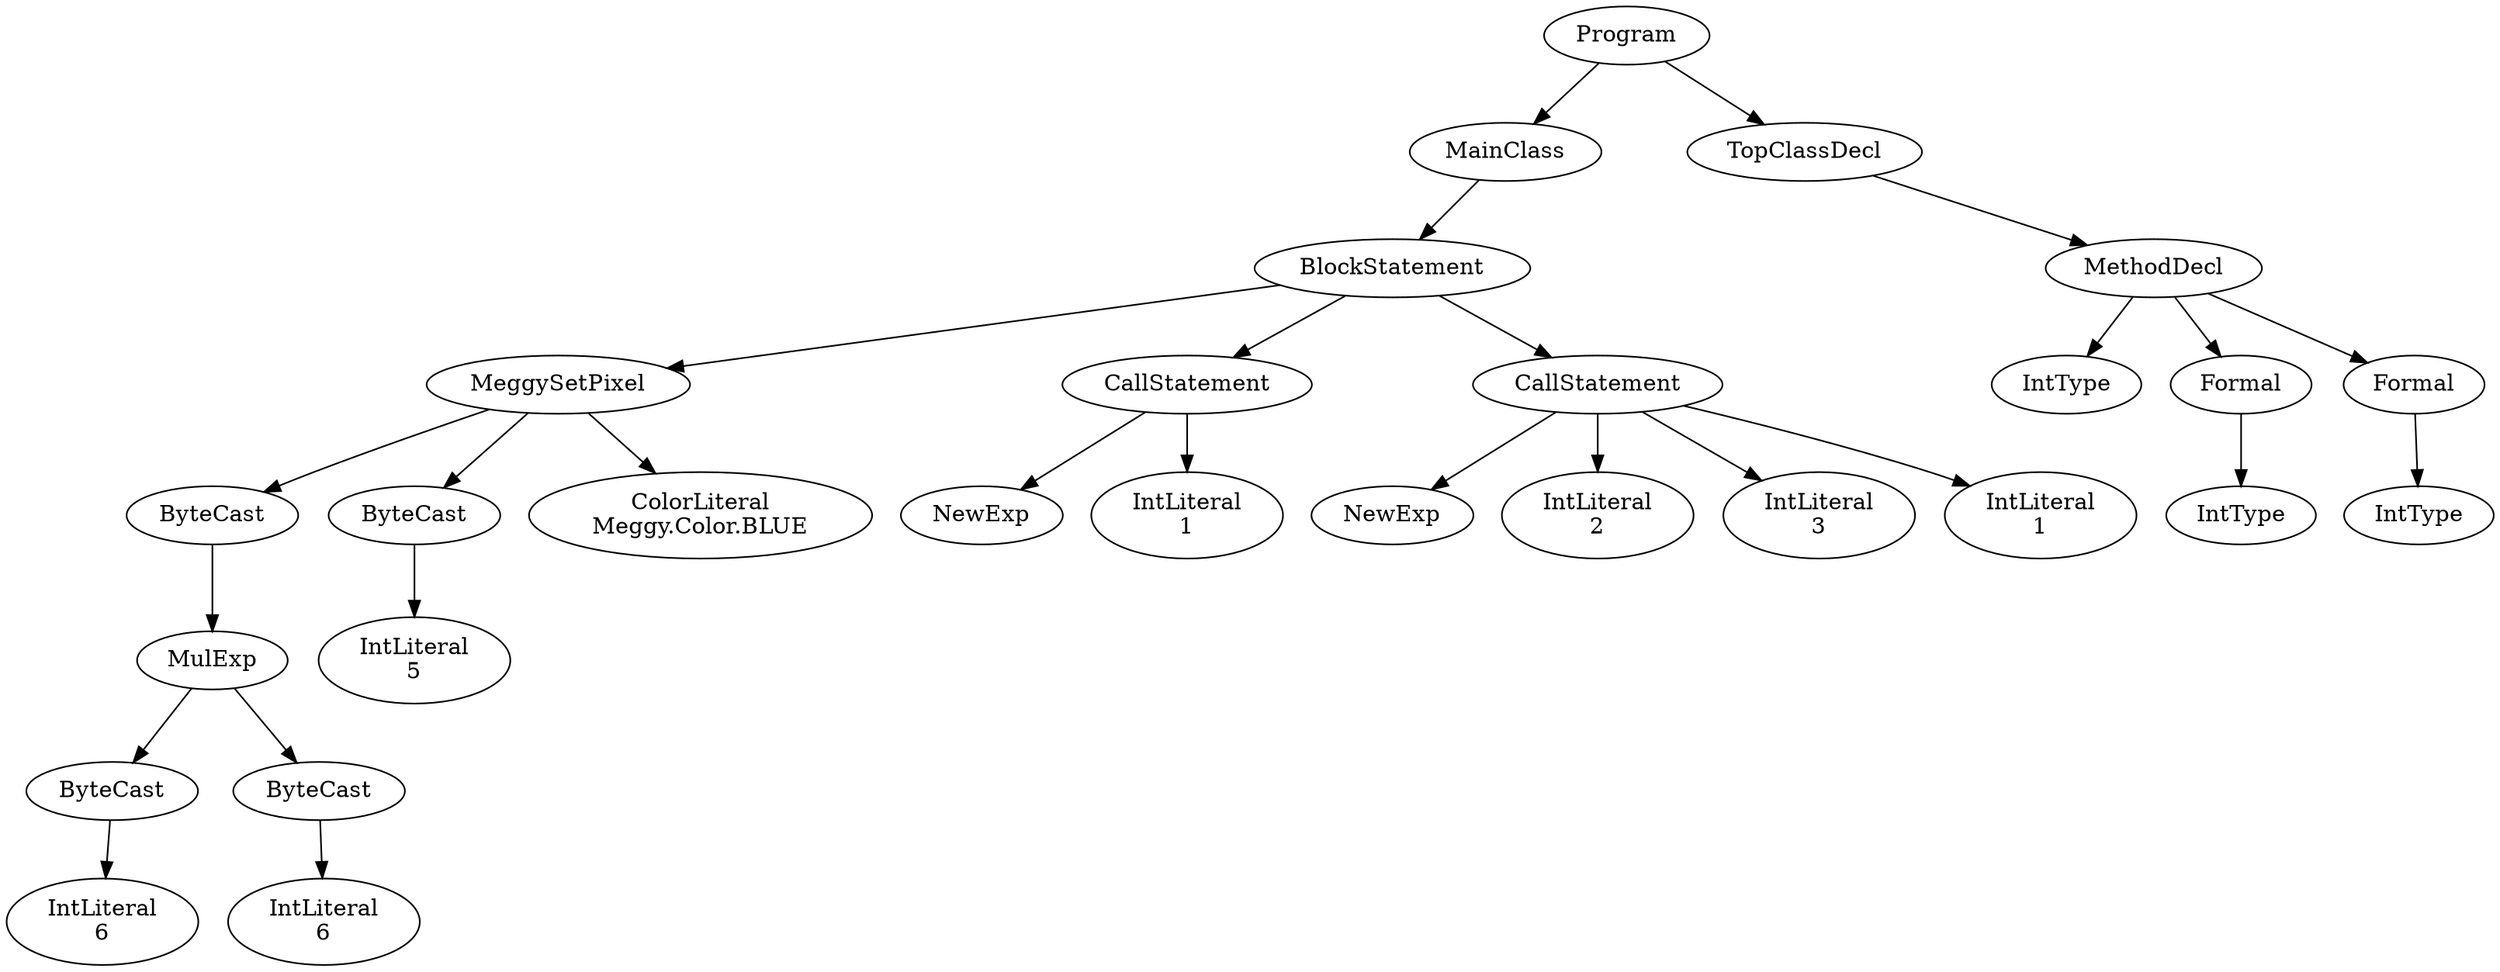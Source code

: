 digraph ASTGraph {
0 [ label="Program" ];
1 [ label="MainClass" ];
0 -> 1
2 [ label="BlockStatement" ];
1 -> 2
3 [ label="MeggySetPixel" ];
2 -> 3
4 [ label="ByteCast" ];
3 -> 4
5 [ label="MulExp" ];
4 -> 5
6 [ label="ByteCast" ];
5 -> 6
7 [ label="IntLiteral\n6" ];
6 -> 7
8 [ label="ByteCast" ];
5 -> 8
9 [ label="IntLiteral\n6" ];
8 -> 9
10 [ label="ByteCast" ];
3 -> 10
11 [ label="IntLiteral\n5" ];
10 -> 11
12 [ label="ColorLiteral\nMeggy.Color.BLUE" ];
3 -> 12
13 [ label="CallStatement" ];
2 -> 13
14 [ label="NewExp" ];
13 -> 14
15 [ label="IntLiteral\n1" ];
13 -> 15
16 [ label="CallStatement" ];
2 -> 16
17 [ label="NewExp" ];
16 -> 17
18 [ label="IntLiteral\n2" ];
16 -> 18
19 [ label="IntLiteral\n3" ];
16 -> 19
20 [ label="IntLiteral\n1" ];
16 -> 20
21 [ label="TopClassDecl" ];
0 -> 21
22 [ label="MethodDecl" ];
21 -> 22
23 [ label="IntType" ];
22 -> 23
24 [ label="Formal" ];
22 -> 24
25 [ label="IntType" ];
24 -> 25
26 [ label="Formal" ];
22 -> 26
27 [ label="IntType" ];
26 -> 27
}
